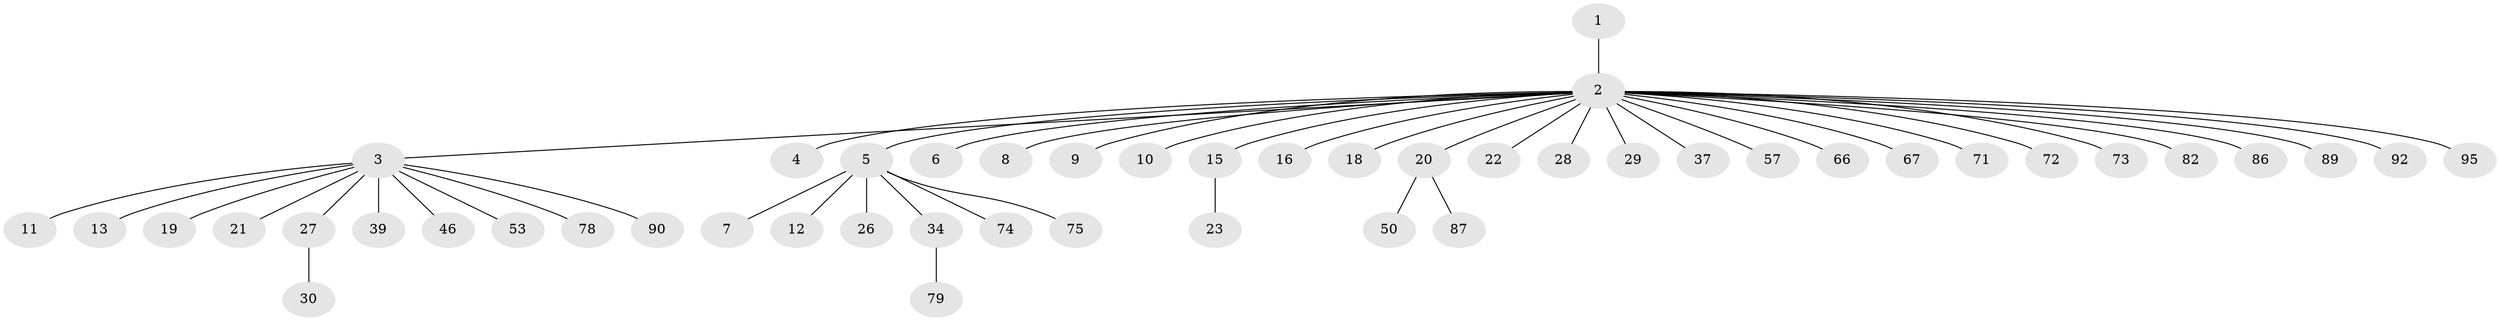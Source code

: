 // original degree distribution, {1: 0.6836734693877551, 27: 0.01020408163265306, 11: 0.01020408163265306, 8: 0.02040816326530612, 2: 0.16326530612244897, 3: 0.061224489795918366, 4: 0.030612244897959183, 5: 0.01020408163265306, 6: 0.01020408163265306}
// Generated by graph-tools (version 1.1) at 2025/18/03/04/25 18:18:17]
// undirected, 49 vertices, 48 edges
graph export_dot {
graph [start="1"]
  node [color=gray90,style=filled];
  1;
  2;
  3;
  4;
  5 [super="+32"];
  6;
  7 [super="+56"];
  8;
  9;
  10 [super="+60+59"];
  11 [super="+54+24"];
  12 [super="+17+31"];
  13 [super="+14+83+33"];
  15;
  16 [super="+91"];
  18;
  19 [super="+58+69+70+38"];
  20;
  21;
  22;
  23 [super="+42+41+44+51+55"];
  26;
  27 [super="+98"];
  28;
  29 [super="+35+61+76"];
  30 [super="+77+48+36"];
  34 [super="+40+47+81+64+85+62+52"];
  37 [super="+63"];
  39;
  46;
  50;
  53;
  57 [super="+84"];
  66 [super="+93"];
  67;
  71;
  72;
  73;
  74;
  75;
  78;
  79;
  82;
  86;
  87;
  89;
  90;
  92;
  95;
  1 -- 2;
  2 -- 3;
  2 -- 4;
  2 -- 5;
  2 -- 6;
  2 -- 8;
  2 -- 9;
  2 -- 10;
  2 -- 15;
  2 -- 16;
  2 -- 18;
  2 -- 20;
  2 -- 22;
  2 -- 28;
  2 -- 29;
  2 -- 37;
  2 -- 57;
  2 -- 66;
  2 -- 67;
  2 -- 71;
  2 -- 72;
  2 -- 73;
  2 -- 82;
  2 -- 86;
  2 -- 89;
  2 -- 92;
  2 -- 95;
  3 -- 11;
  3 -- 13;
  3 -- 19;
  3 -- 21;
  3 -- 27;
  3 -- 39;
  3 -- 46;
  3 -- 53;
  3 -- 78;
  3 -- 90;
  5 -- 7;
  5 -- 12;
  5 -- 26;
  5 -- 34;
  5 -- 74;
  5 -- 75;
  15 -- 23;
  20 -- 50;
  20 -- 87;
  27 -- 30;
  34 -- 79;
}
